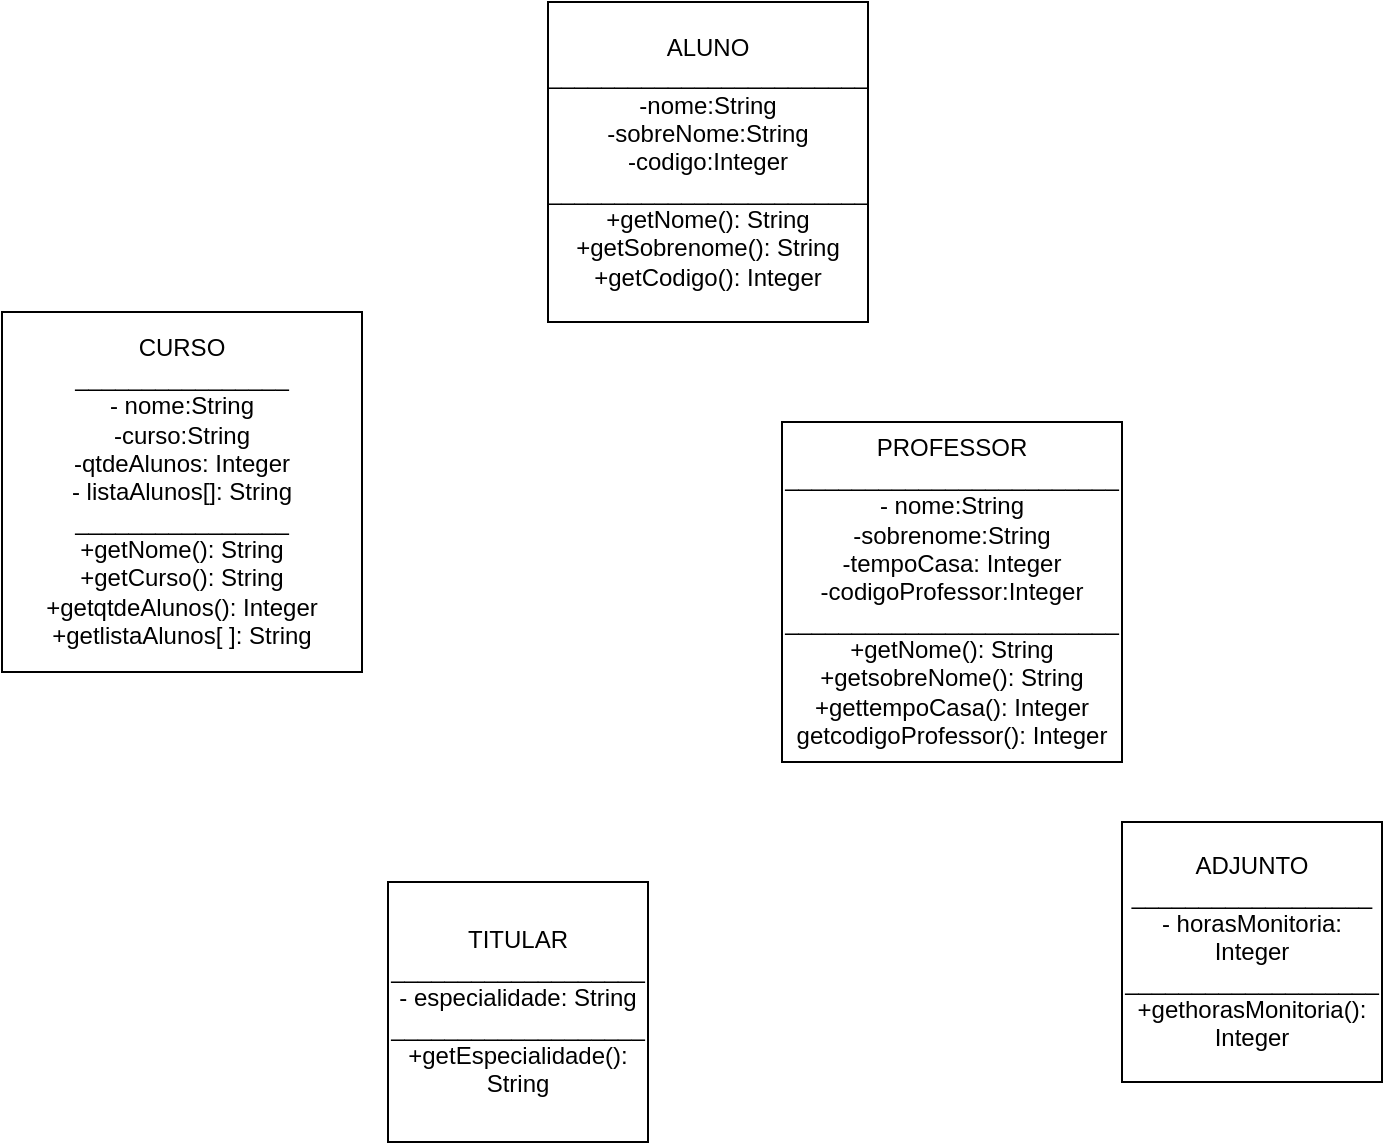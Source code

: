 <mxfile version="10.6.5" type="github"><diagram id="79FEwW0uqeWH5iBcq-Qs" name="Page-1"><mxGraphModel dx="840" dy="484" grid="1" gridSize="10" guides="1" tooltips="1" connect="1" arrows="1" fold="1" page="1" pageScale="1" pageWidth="827" pageHeight="1169" math="0" shadow="0"><root><mxCell id="0"/><mxCell id="1" parent="0"/><mxCell id="KpySF6VN1qeWTpfB2dRw-1" value="&lt;div style=&quot;text-align: center&quot;&gt;&lt;span&gt;ALUNO&lt;/span&gt;&lt;/div&gt;&lt;div style=&quot;text-align: center&quot;&gt;&lt;span&gt;________________________&lt;/span&gt;&lt;/div&gt;&lt;div style=&quot;text-align: center&quot;&gt;&lt;span&gt;-nome:String&lt;/span&gt;&lt;/div&gt;&lt;div style=&quot;text-align: center&quot;&gt;&lt;span&gt;-sobreNome:String&lt;/span&gt;&lt;/div&gt;&lt;div style=&quot;text-align: center&quot;&gt;&lt;span&gt;-codigo:Integer&lt;/span&gt;&lt;/div&gt;&lt;div style=&quot;text-align: center&quot;&gt;&lt;span&gt;________________________&lt;/span&gt;&lt;br&gt;&lt;/div&gt;&lt;div style=&quot;text-align: center&quot;&gt;&lt;span&gt;+getNome(): String&lt;/span&gt;&lt;/div&gt;&lt;div style=&quot;text-align: center&quot;&gt;&lt;span&gt;+getSobrenome(): String&lt;/span&gt;&lt;/div&gt;&lt;div style=&quot;text-align: center&quot;&gt;&lt;span&gt;+getCodigo(): Integer&lt;/span&gt;&lt;/div&gt;&lt;div style=&quot;text-align: left&quot;&gt;&lt;/div&gt;" style="whiteSpace=wrap;html=1;aspect=fixed;" vertex="1" parent="1"><mxGeometry x="363" y="50" width="160" height="160" as="geometry"/></mxCell><mxCell id="KpySF6VN1qeWTpfB2dRw-2" value="CURSO&lt;br&gt;________________&lt;br&gt;- nome:String&lt;br&gt;-curso:String&lt;br&gt;-qtdeAlunos: Integer&lt;br&gt;- listaAlunos[]: String&lt;br&gt;________________&lt;br&gt;+getNome(): String&lt;br&gt;+getCurso(): String&lt;br&gt;+getqtdeAlunos(): Integer&lt;br&gt;+getlistaAlunos[ ]: String&lt;br&gt;" style="whiteSpace=wrap;html=1;aspect=fixed;" vertex="1" parent="1"><mxGeometry x="90" y="205" width="180" height="180" as="geometry"/></mxCell><mxCell id="KpySF6VN1qeWTpfB2dRw-5" value="PROFESSOR&lt;br&gt;_________________________&lt;br&gt;- nome:String&lt;br&gt;-sobrenome:String&lt;br&gt;-tempoCasa: Integer&lt;br&gt;-codigoProfessor:Integer&lt;br&gt;_________________________&lt;br&gt;+getNome(): String&lt;br&gt;+getsobreNome(): String&lt;br&gt;+gettempoCasa(): Integer&lt;br&gt;getcodigoProfessor(): Integer&lt;br&gt;" style="whiteSpace=wrap;html=1;aspect=fixed;" vertex="1" parent="1"><mxGeometry x="480" y="260" width="170" height="170" as="geometry"/></mxCell><mxCell id="KpySF6VN1qeWTpfB2dRw-7" value="TITULAR&lt;br&gt;___________________&lt;br&gt;- especialidade: String&lt;br&gt;___________________&lt;br&gt;+getEspecialidade(): String&lt;br&gt;" style="whiteSpace=wrap;html=1;aspect=fixed;" vertex="1" parent="1"><mxGeometry x="283" y="490" width="130" height="130" as="geometry"/></mxCell><mxCell id="KpySF6VN1qeWTpfB2dRw-9" value="ADJUNTO&lt;br&gt;__________________&lt;br&gt;- horasMonitoria: Integer&lt;br&gt;___________________&lt;br&gt;+gethorasMonitoria(): Integer&lt;br&gt;" style="whiteSpace=wrap;html=1;aspect=fixed;" vertex="1" parent="1"><mxGeometry x="650" y="460" width="130" height="130" as="geometry"/></mxCell></root></mxGraphModel></diagram></mxfile>